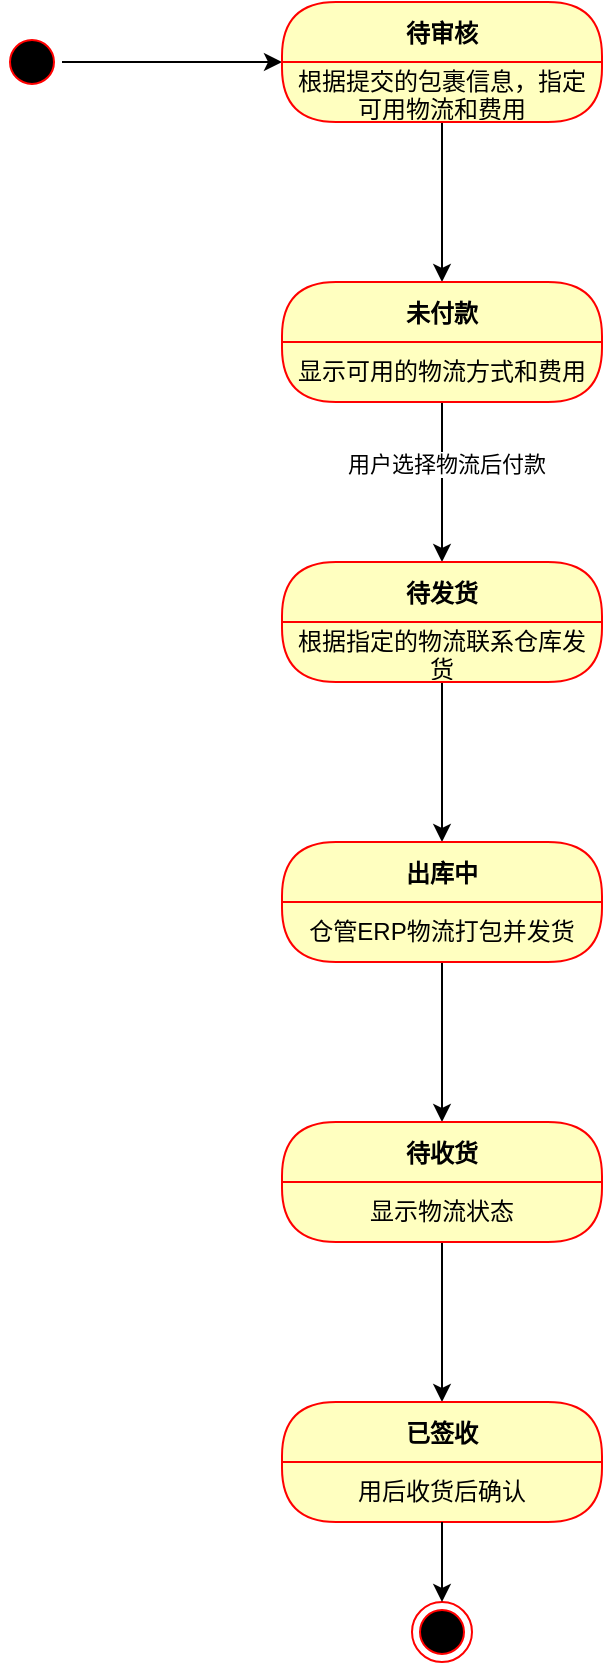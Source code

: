 <mxfile version="21.7.4" type="github">
  <diagram name="Page-1" id="58cdce13-f638-feb5-8d6f-7d28b1aa9fa0">
    <mxGraphModel dx="1434" dy="790" grid="1" gridSize="10" guides="1" tooltips="1" connect="1" arrows="1" fold="1" page="1" pageScale="1" pageWidth="1100" pageHeight="850" background="none" math="0" shadow="0">
      <root>
        <mxCell id="0" />
        <mxCell id="1" parent="0" />
        <mxCell id="nfWQo3VLu1qtxM0jTSUi-68" style="rounded=0;orthogonalLoop=1;jettySize=auto;html=1;exitX=1;exitY=0.5;exitDx=0;exitDy=0;entryX=0;entryY=0;entryDx=0;entryDy=0;" parent="1" source="nfWQo3VLu1qtxM0jTSUi-16" edge="1">
          <mxGeometry relative="1" as="geometry">
            <mxPoint x="390" y="190" as="targetPoint" />
          </mxGeometry>
        </mxCell>
        <mxCell id="nfWQo3VLu1qtxM0jTSUi-16" value="" style="ellipse;html=1;shape=startState;fillColor=#000000;strokeColor=#ff0000;" parent="1" vertex="1">
          <mxGeometry x="250" y="175" width="30" height="30" as="geometry" />
        </mxCell>
        <mxCell id="nfWQo3VLu1qtxM0jTSUi-42" value="" style="edgeStyle=orthogonalEdgeStyle;rounded=0;orthogonalLoop=1;jettySize=auto;html=1;" parent="1" source="nfWQo3VLu1qtxM0jTSUi-32" target="nfWQo3VLu1qtxM0jTSUi-39" edge="1">
          <mxGeometry relative="1" as="geometry" />
        </mxCell>
        <mxCell id="nfWQo3VLu1qtxM0jTSUi-32" value="待审核" style="swimlane;fontStyle=1;align=center;verticalAlign=middle;childLayout=stackLayout;horizontal=1;startSize=30;horizontalStack=0;resizeParent=0;resizeLast=1;container=0;fontColor=#000000;collapsible=0;rounded=1;arcSize=30;strokeColor=#ff0000;fillColor=#ffffc0;swimlaneFillColor=#ffffc0;dropTarget=0;" parent="1" vertex="1">
          <mxGeometry x="390" y="160" width="160" height="60" as="geometry" />
        </mxCell>
        <mxCell id="nfWQo3VLu1qtxM0jTSUi-35" value="根据提交的包裹信息，指定可用物流和费用" style="text;html=1;strokeColor=none;fillColor=none;align=center;verticalAlign=middle;spacingLeft=4;spacingRight=4;whiteSpace=wrap;overflow=hidden;rotatable=0;fontColor=#000000;" parent="nfWQo3VLu1qtxM0jTSUi-32" vertex="1">
          <mxGeometry y="30" width="160" height="30" as="geometry" />
        </mxCell>
        <mxCell id="nfWQo3VLu1qtxM0jTSUi-46" value="" style="edgeStyle=orthogonalEdgeStyle;rounded=0;orthogonalLoop=1;jettySize=auto;html=1;" parent="1" source="nfWQo3VLu1qtxM0jTSUi-39" target="nfWQo3VLu1qtxM0jTSUi-43" edge="1">
          <mxGeometry relative="1" as="geometry" />
        </mxCell>
        <mxCell id="6W_15bbC8wswJoI5Mc9y-1" value="用户选择物流后付款" style="edgeLabel;html=1;align=center;verticalAlign=middle;resizable=0;points=[];" vertex="1" connectable="0" parent="nfWQo3VLu1qtxM0jTSUi-46">
          <mxGeometry x="-0.225" y="2" relative="1" as="geometry">
            <mxPoint as="offset" />
          </mxGeometry>
        </mxCell>
        <mxCell id="nfWQo3VLu1qtxM0jTSUi-39" value="未付款" style="swimlane;fontStyle=1;align=center;verticalAlign=middle;childLayout=stackLayout;horizontal=1;startSize=30;horizontalStack=0;resizeParent=0;resizeLast=1;container=0;fontColor=#000000;collapsible=0;rounded=1;arcSize=30;strokeColor=#ff0000;fillColor=#ffffc0;swimlaneFillColor=#ffffc0;dropTarget=0;" parent="1" vertex="1">
          <mxGeometry x="390" y="300" width="160" height="60" as="geometry" />
        </mxCell>
        <mxCell id="nfWQo3VLu1qtxM0jTSUi-40" value="显示可用的物流方式和费用" style="text;html=1;strokeColor=none;fillColor=none;align=center;verticalAlign=middle;spacingLeft=4;spacingRight=4;whiteSpace=wrap;overflow=hidden;rotatable=0;fontColor=#000000;" parent="nfWQo3VLu1qtxM0jTSUi-39" vertex="1">
          <mxGeometry y="30" width="160" height="30" as="geometry" />
        </mxCell>
        <mxCell id="nfWQo3VLu1qtxM0jTSUi-41" value="Subtitle" style="text;html=1;strokeColor=none;fillColor=none;align=center;verticalAlign=middle;spacingLeft=4;spacingRight=4;whiteSpace=wrap;overflow=hidden;rotatable=0;fontColor=#000000;" parent="nfWQo3VLu1qtxM0jTSUi-39" vertex="1">
          <mxGeometry y="60" width="160" as="geometry" />
        </mxCell>
        <mxCell id="nfWQo3VLu1qtxM0jTSUi-50" value="" style="edgeStyle=orthogonalEdgeStyle;rounded=0;orthogonalLoop=1;jettySize=auto;html=1;" parent="1" source="nfWQo3VLu1qtxM0jTSUi-43" target="nfWQo3VLu1qtxM0jTSUi-47" edge="1">
          <mxGeometry relative="1" as="geometry" />
        </mxCell>
        <mxCell id="nfWQo3VLu1qtxM0jTSUi-43" value="待发货" style="swimlane;fontStyle=1;align=center;verticalAlign=middle;childLayout=stackLayout;horizontal=1;startSize=30;horizontalStack=0;resizeParent=0;resizeLast=1;container=0;fontColor=#000000;collapsible=0;rounded=1;arcSize=30;strokeColor=#ff0000;fillColor=#ffffc0;swimlaneFillColor=#ffffc0;dropTarget=0;" parent="1" vertex="1">
          <mxGeometry x="390" y="440" width="160" height="60" as="geometry" />
        </mxCell>
        <mxCell id="nfWQo3VLu1qtxM0jTSUi-44" value="根据指定的物流联系仓库发货" style="text;html=1;strokeColor=none;fillColor=none;align=center;verticalAlign=middle;spacingLeft=4;spacingRight=4;whiteSpace=wrap;overflow=hidden;rotatable=0;fontColor=#000000;" parent="nfWQo3VLu1qtxM0jTSUi-43" vertex="1">
          <mxGeometry y="30" width="160" height="30" as="geometry" />
        </mxCell>
        <mxCell id="nfWQo3VLu1qtxM0jTSUi-45" value="Subtitle" style="text;html=1;strokeColor=none;fillColor=none;align=center;verticalAlign=middle;spacingLeft=4;spacingRight=4;whiteSpace=wrap;overflow=hidden;rotatable=0;fontColor=#000000;" parent="nfWQo3VLu1qtxM0jTSUi-43" vertex="1">
          <mxGeometry y="60" width="160" as="geometry" />
        </mxCell>
        <mxCell id="nfWQo3VLu1qtxM0jTSUi-54" value="" style="edgeStyle=orthogonalEdgeStyle;rounded=0;orthogonalLoop=1;jettySize=auto;html=1;" parent="1" source="nfWQo3VLu1qtxM0jTSUi-47" target="nfWQo3VLu1qtxM0jTSUi-51" edge="1">
          <mxGeometry relative="1" as="geometry" />
        </mxCell>
        <mxCell id="nfWQo3VLu1qtxM0jTSUi-47" value="出库中" style="swimlane;fontStyle=1;align=center;verticalAlign=middle;childLayout=stackLayout;horizontal=1;startSize=30;horizontalStack=0;resizeParent=0;resizeLast=1;container=0;fontColor=#000000;collapsible=0;rounded=1;arcSize=30;strokeColor=#ff0000;fillColor=#ffffc0;swimlaneFillColor=#ffffc0;dropTarget=0;" parent="1" vertex="1">
          <mxGeometry x="390" y="580" width="160" height="60" as="geometry" />
        </mxCell>
        <mxCell id="nfWQo3VLu1qtxM0jTSUi-48" value="仓管ERP物流打包并发货" style="text;html=1;strokeColor=none;fillColor=none;align=center;verticalAlign=middle;spacingLeft=4;spacingRight=4;whiteSpace=wrap;overflow=hidden;rotatable=0;fontColor=#000000;" parent="nfWQo3VLu1qtxM0jTSUi-47" vertex="1">
          <mxGeometry y="30" width="160" height="30" as="geometry" />
        </mxCell>
        <mxCell id="nfWQo3VLu1qtxM0jTSUi-49" value="Subtitle" style="text;html=1;strokeColor=none;fillColor=none;align=center;verticalAlign=middle;spacingLeft=4;spacingRight=4;whiteSpace=wrap;overflow=hidden;rotatable=0;fontColor=#000000;" parent="nfWQo3VLu1qtxM0jTSUi-47" vertex="1">
          <mxGeometry y="60" width="160" as="geometry" />
        </mxCell>
        <mxCell id="nfWQo3VLu1qtxM0jTSUi-65" value="" style="edgeStyle=orthogonalEdgeStyle;rounded=0;orthogonalLoop=1;jettySize=auto;html=1;" parent="1" source="nfWQo3VLu1qtxM0jTSUi-51" target="nfWQo3VLu1qtxM0jTSUi-62" edge="1">
          <mxGeometry relative="1" as="geometry" />
        </mxCell>
        <mxCell id="nfWQo3VLu1qtxM0jTSUi-51" value="待收货" style="swimlane;fontStyle=1;align=center;verticalAlign=middle;childLayout=stackLayout;horizontal=1;startSize=30;horizontalStack=0;resizeParent=0;resizeLast=1;container=0;fontColor=#000000;collapsible=0;rounded=1;arcSize=30;strokeColor=#ff0000;fillColor=#ffffc0;swimlaneFillColor=#ffffc0;dropTarget=0;" parent="1" vertex="1">
          <mxGeometry x="390" y="720" width="160" height="60" as="geometry" />
        </mxCell>
        <mxCell id="nfWQo3VLu1qtxM0jTSUi-52" value="显示物流状态" style="text;html=1;strokeColor=none;fillColor=none;align=center;verticalAlign=middle;spacingLeft=4;spacingRight=4;whiteSpace=wrap;overflow=hidden;rotatable=0;fontColor=#000000;" parent="nfWQo3VLu1qtxM0jTSUi-51" vertex="1">
          <mxGeometry y="30" width="160" height="30" as="geometry" />
        </mxCell>
        <mxCell id="nfWQo3VLu1qtxM0jTSUi-53" value="Subtitle" style="text;html=1;strokeColor=none;fillColor=none;align=center;verticalAlign=middle;spacingLeft=4;spacingRight=4;whiteSpace=wrap;overflow=hidden;rotatable=0;fontColor=#000000;" parent="nfWQo3VLu1qtxM0jTSUi-51" vertex="1">
          <mxGeometry y="60" width="160" as="geometry" />
        </mxCell>
        <mxCell id="nfWQo3VLu1qtxM0jTSUi-62" value="已签收" style="swimlane;fontStyle=1;align=center;verticalAlign=middle;childLayout=stackLayout;horizontal=1;startSize=30;horizontalStack=0;resizeParent=0;resizeLast=1;container=0;fontColor=#000000;collapsible=0;rounded=1;arcSize=30;strokeColor=#ff0000;fillColor=#ffffc0;swimlaneFillColor=#ffffc0;dropTarget=0;" parent="1" vertex="1">
          <mxGeometry x="390" y="860" width="160" height="60" as="geometry" />
        </mxCell>
        <mxCell id="nfWQo3VLu1qtxM0jTSUi-63" value="用后收货后确认" style="text;html=1;strokeColor=none;fillColor=none;align=center;verticalAlign=middle;spacingLeft=4;spacingRight=4;whiteSpace=wrap;overflow=hidden;rotatable=0;fontColor=#000000;" parent="nfWQo3VLu1qtxM0jTSUi-62" vertex="1">
          <mxGeometry y="30" width="160" height="30" as="geometry" />
        </mxCell>
        <mxCell id="nfWQo3VLu1qtxM0jTSUi-64" value="Subtitle" style="text;html=1;strokeColor=none;fillColor=none;align=center;verticalAlign=middle;spacingLeft=4;spacingRight=4;whiteSpace=wrap;overflow=hidden;rotatable=0;fontColor=#000000;" parent="nfWQo3VLu1qtxM0jTSUi-62" vertex="1">
          <mxGeometry y="60" width="160" as="geometry" />
        </mxCell>
        <mxCell id="nfWQo3VLu1qtxM0jTSUi-66" value="" style="ellipse;html=1;shape=endState;fillColor=#000000;strokeColor=#ff0000;" parent="1" vertex="1">
          <mxGeometry x="455" y="960" width="30" height="30" as="geometry" />
        </mxCell>
        <mxCell id="nfWQo3VLu1qtxM0jTSUi-67" style="edgeStyle=orthogonalEdgeStyle;rounded=0;orthogonalLoop=1;jettySize=auto;html=1;exitX=0.5;exitY=1;exitDx=0;exitDy=0;entryX=0.5;entryY=0;entryDx=0;entryDy=0;" parent="1" source="nfWQo3VLu1qtxM0jTSUi-63" target="nfWQo3VLu1qtxM0jTSUi-66" edge="1">
          <mxGeometry relative="1" as="geometry" />
        </mxCell>
      </root>
    </mxGraphModel>
  </diagram>
</mxfile>
